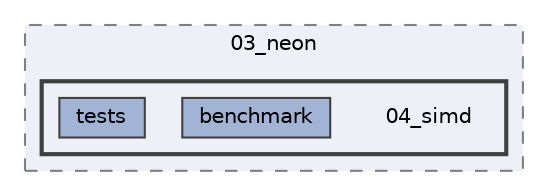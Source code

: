digraph "/home/runner/work/machine-learning-compilers/machine-learning-compilers/src/submissions/03_neon/04_simd"
{
 // LATEX_PDF_SIZE
  bgcolor="transparent";
  edge [fontname=Helvetica,fontsize=10,labelfontname=Helvetica,labelfontsize=10];
  node [fontname=Helvetica,fontsize=10,shape=box,height=0.2,width=0.4];
  compound=true
  subgraph clusterdir_b2c563f7bf427f5a0c17c9a95cb1f2fd {
    graph [ bgcolor="#edf0f7", pencolor="grey50", label="03_neon", fontname=Helvetica,fontsize=10 style="filled,dashed", URL="dir_b2c563f7bf427f5a0c17c9a95cb1f2fd.html",tooltip=""]
  subgraph clusterdir_1bbf329644173ab09491115de8dab028 {
    graph [ bgcolor="#edf0f7", pencolor="grey25", label="", fontname=Helvetica,fontsize=10 style="filled,bold", URL="dir_1bbf329644173ab09491115de8dab028.html",tooltip=""]
    dir_1bbf329644173ab09491115de8dab028 [shape=plaintext, label="04_simd"];
  dir_b509a2945170228f8a3b0fd17ab6010f [label="benchmark", fillcolor="#a2b4d6", color="grey25", style="filled", URL="dir_b509a2945170228f8a3b0fd17ab6010f.html",tooltip=""];
  dir_e4040565e85b218234e6769320bb9883 [label="tests", fillcolor="#a2b4d6", color="grey25", style="filled", URL="dir_e4040565e85b218234e6769320bb9883.html",tooltip=""];
  }
  }
}
